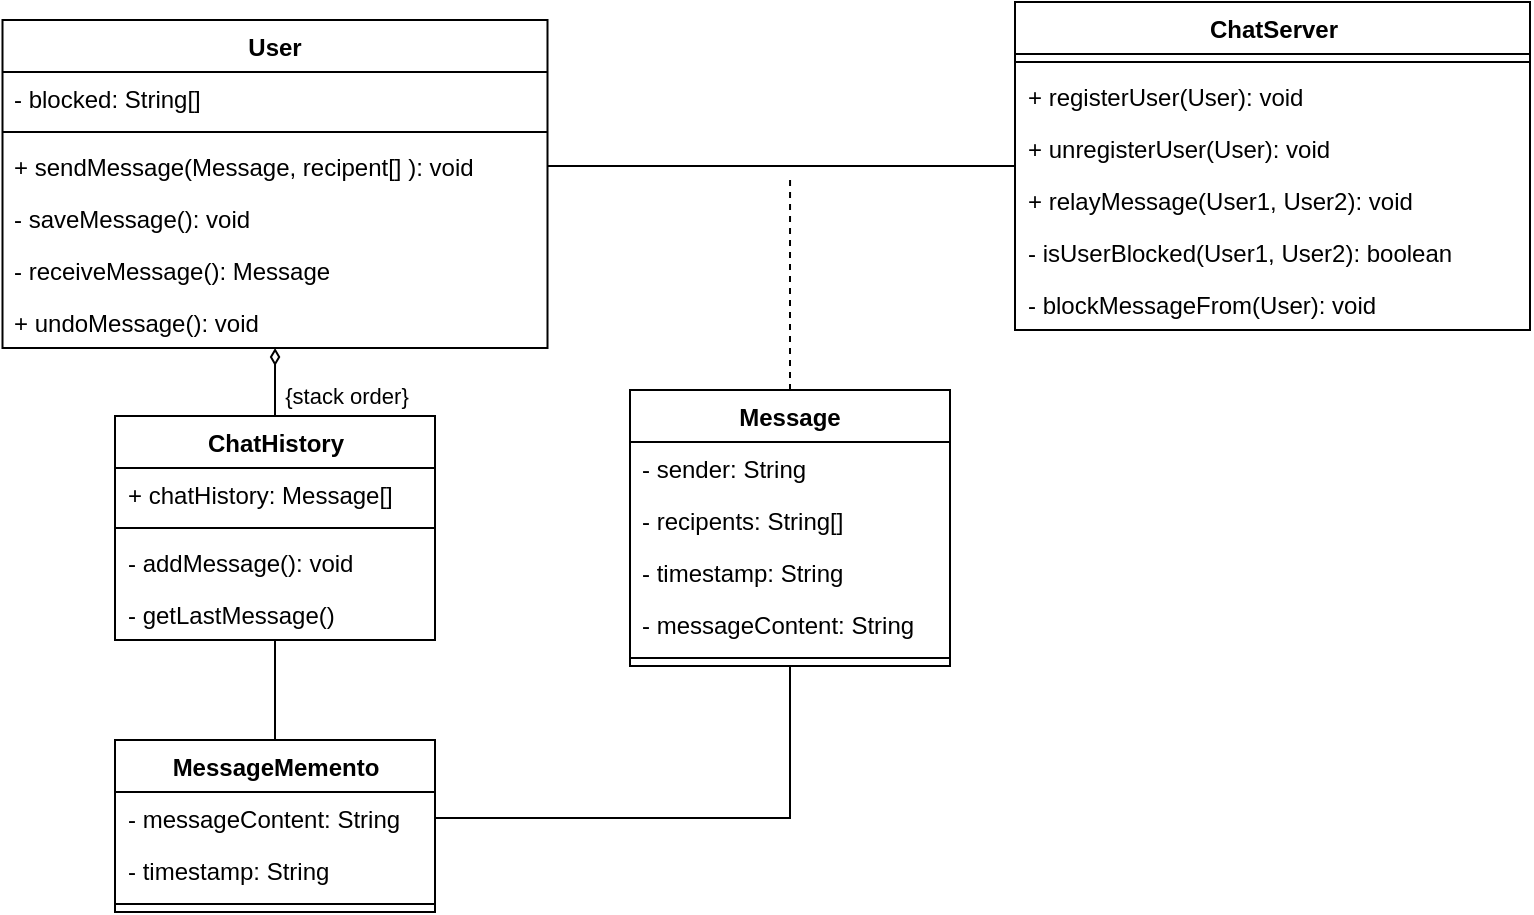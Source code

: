 <mxfile version="24.1.0" type="device">
  <diagram name="Page-1" id="klUq8CB1SQVZeFa8qPeX">
    <mxGraphModel dx="941" dy="581" grid="1" gridSize="10" guides="1" tooltips="1" connect="1" arrows="1" fold="1" page="1" pageScale="1" pageWidth="850" pageHeight="1100" math="0" shadow="0">
      <root>
        <mxCell id="0" />
        <mxCell id="1" parent="0" />
        <mxCell id="Eaxw66V0_CP0recbXgPF-50" style="edgeStyle=orthogonalEdgeStyle;rounded=0;orthogonalLoop=1;jettySize=auto;html=1;exitX=0.5;exitY=0;exitDx=0;exitDy=0;strokeColor=default;align=center;verticalAlign=middle;fontFamily=Helvetica;fontSize=11;fontColor=default;labelBackgroundColor=default;endArrow=none;endFill=0;dashed=1;" edge="1" parent="1" source="Eaxw66V0_CP0recbXgPF-1">
          <mxGeometry relative="1" as="geometry">
            <mxPoint x="570.034" y="320.0" as="targetPoint" />
          </mxGeometry>
        </mxCell>
        <mxCell id="Eaxw66V0_CP0recbXgPF-51" style="edgeStyle=orthogonalEdgeStyle;rounded=0;orthogonalLoop=1;jettySize=auto;html=1;exitX=0.5;exitY=1;exitDx=0;exitDy=0;strokeColor=default;align=center;verticalAlign=middle;fontFamily=Helvetica;fontSize=11;fontColor=default;labelBackgroundColor=default;endArrow=none;endFill=0;entryX=1;entryY=0.5;entryDx=0;entryDy=0;" edge="1" parent="1" source="Eaxw66V0_CP0recbXgPF-1" target="Eaxw66V0_CP0recbXgPF-31">
          <mxGeometry relative="1" as="geometry">
            <Array as="points">
              <mxPoint x="570" y="639" />
            </Array>
          </mxGeometry>
        </mxCell>
        <mxCell id="Eaxw66V0_CP0recbXgPF-1" value="Message" style="swimlane;fontStyle=1;align=center;verticalAlign=top;childLayout=stackLayout;horizontal=1;startSize=26;horizontalStack=0;resizeParent=1;resizeParentMax=0;resizeLast=0;collapsible=1;marginBottom=0;whiteSpace=wrap;html=1;" vertex="1" parent="1">
          <mxGeometry x="490" y="425" width="160" height="138" as="geometry" />
        </mxCell>
        <mxCell id="Eaxw66V0_CP0recbXgPF-2" value="- sender: String" style="text;strokeColor=none;fillColor=none;align=left;verticalAlign=top;spacingLeft=4;spacingRight=4;overflow=hidden;rotatable=0;points=[[0,0.5],[1,0.5]];portConstraint=eastwest;whiteSpace=wrap;html=1;" vertex="1" parent="Eaxw66V0_CP0recbXgPF-1">
          <mxGeometry y="26" width="160" height="26" as="geometry" />
        </mxCell>
        <mxCell id="Eaxw66V0_CP0recbXgPF-5" value="- recipents: String[]" style="text;strokeColor=none;fillColor=none;align=left;verticalAlign=top;spacingLeft=4;spacingRight=4;overflow=hidden;rotatable=0;points=[[0,0.5],[1,0.5]];portConstraint=eastwest;whiteSpace=wrap;html=1;" vertex="1" parent="Eaxw66V0_CP0recbXgPF-1">
          <mxGeometry y="52" width="160" height="26" as="geometry" />
        </mxCell>
        <mxCell id="Eaxw66V0_CP0recbXgPF-7" value="- timestamp: String" style="text;strokeColor=none;fillColor=none;align=left;verticalAlign=top;spacingLeft=4;spacingRight=4;overflow=hidden;rotatable=0;points=[[0,0.5],[1,0.5]];portConstraint=eastwest;whiteSpace=wrap;html=1;" vertex="1" parent="Eaxw66V0_CP0recbXgPF-1">
          <mxGeometry y="78" width="160" height="26" as="geometry" />
        </mxCell>
        <mxCell id="Eaxw66V0_CP0recbXgPF-8" value="- messageContent: String" style="text;strokeColor=none;fillColor=none;align=left;verticalAlign=top;spacingLeft=4;spacingRight=4;overflow=hidden;rotatable=0;points=[[0,0.5],[1,0.5]];portConstraint=eastwest;whiteSpace=wrap;html=1;" vertex="1" parent="Eaxw66V0_CP0recbXgPF-1">
          <mxGeometry y="104" width="160" height="26" as="geometry" />
        </mxCell>
        <mxCell id="Eaxw66V0_CP0recbXgPF-3" value="" style="line;strokeWidth=1;fillColor=none;align=left;verticalAlign=middle;spacingTop=-1;spacingLeft=3;spacingRight=3;rotatable=0;labelPosition=right;points=[];portConstraint=eastwest;strokeColor=inherit;" vertex="1" parent="Eaxw66V0_CP0recbXgPF-1">
          <mxGeometry y="130" width="160" height="8" as="geometry" />
        </mxCell>
        <mxCell id="Eaxw66V0_CP0recbXgPF-10" value="User" style="swimlane;fontStyle=1;align=center;verticalAlign=top;childLayout=stackLayout;horizontal=1;startSize=26;horizontalStack=0;resizeParent=1;resizeParentMax=0;resizeLast=0;collapsible=1;marginBottom=0;whiteSpace=wrap;html=1;" vertex="1" parent="1">
          <mxGeometry x="176.25" y="240" width="272.5" height="164" as="geometry" />
        </mxCell>
        <mxCell id="Eaxw66V0_CP0recbXgPF-11" value="- blocked: String[]" style="text;strokeColor=none;fillColor=none;align=left;verticalAlign=top;spacingLeft=4;spacingRight=4;overflow=hidden;rotatable=0;points=[[0,0.5],[1,0.5]];portConstraint=eastwest;whiteSpace=wrap;html=1;" vertex="1" parent="Eaxw66V0_CP0recbXgPF-10">
          <mxGeometry y="26" width="272.5" height="26" as="geometry" />
        </mxCell>
        <mxCell id="Eaxw66V0_CP0recbXgPF-12" value="" style="line;strokeWidth=1;fillColor=none;align=left;verticalAlign=middle;spacingTop=-1;spacingLeft=3;spacingRight=3;rotatable=0;labelPosition=right;points=[];portConstraint=eastwest;strokeColor=inherit;" vertex="1" parent="Eaxw66V0_CP0recbXgPF-10">
          <mxGeometry y="52" width="272.5" height="8" as="geometry" />
        </mxCell>
        <mxCell id="Eaxw66V0_CP0recbXgPF-13" value="+ sendMessage(Message, recipent[] ): void" style="text;strokeColor=none;fillColor=none;align=left;verticalAlign=top;spacingLeft=4;spacingRight=4;overflow=hidden;rotatable=0;points=[[0,0.5],[1,0.5]];portConstraint=eastwest;whiteSpace=wrap;html=1;" vertex="1" parent="Eaxw66V0_CP0recbXgPF-10">
          <mxGeometry y="60" width="272.5" height="26" as="geometry" />
        </mxCell>
        <mxCell id="Eaxw66V0_CP0recbXgPF-45" value="- saveMessage(): void" style="text;strokeColor=none;fillColor=none;align=left;verticalAlign=top;spacingLeft=4;spacingRight=4;overflow=hidden;rotatable=0;points=[[0,0.5],[1,0.5]];portConstraint=eastwest;whiteSpace=wrap;html=1;" vertex="1" parent="Eaxw66V0_CP0recbXgPF-10">
          <mxGeometry y="86" width="272.5" height="26" as="geometry" />
        </mxCell>
        <mxCell id="Eaxw66V0_CP0recbXgPF-14" value="- receiveMessage(): Message" style="text;strokeColor=none;fillColor=none;align=left;verticalAlign=top;spacingLeft=4;spacingRight=4;overflow=hidden;rotatable=0;points=[[0,0.5],[1,0.5]];portConstraint=eastwest;whiteSpace=wrap;html=1;" vertex="1" parent="Eaxw66V0_CP0recbXgPF-10">
          <mxGeometry y="112" width="272.5" height="26" as="geometry" />
        </mxCell>
        <mxCell id="Eaxw66V0_CP0recbXgPF-15" value="+ undoMessage(): void" style="text;strokeColor=none;fillColor=none;align=left;verticalAlign=top;spacingLeft=4;spacingRight=4;overflow=hidden;rotatable=0;points=[[0,0.5],[1,0.5]];portConstraint=eastwest;whiteSpace=wrap;html=1;" vertex="1" parent="Eaxw66V0_CP0recbXgPF-10">
          <mxGeometry y="138" width="272.5" height="26" as="geometry" />
        </mxCell>
        <mxCell id="Eaxw66V0_CP0recbXgPF-16" value="ChatServer" style="swimlane;fontStyle=1;align=center;verticalAlign=top;childLayout=stackLayout;horizontal=1;startSize=26;horizontalStack=0;resizeParent=1;resizeParentMax=0;resizeLast=0;collapsible=1;marginBottom=0;whiteSpace=wrap;html=1;" vertex="1" parent="1">
          <mxGeometry x="682.5" y="231" width="257.5" height="164" as="geometry" />
        </mxCell>
        <mxCell id="Eaxw66V0_CP0recbXgPF-18" value="" style="line;strokeWidth=1;fillColor=none;align=left;verticalAlign=middle;spacingTop=-1;spacingLeft=3;spacingRight=3;rotatable=0;labelPosition=right;points=[];portConstraint=eastwest;strokeColor=inherit;" vertex="1" parent="Eaxw66V0_CP0recbXgPF-16">
          <mxGeometry y="26" width="257.5" height="8" as="geometry" />
        </mxCell>
        <mxCell id="Eaxw66V0_CP0recbXgPF-19" value="+ registerUser(User): void" style="text;strokeColor=none;fillColor=none;align=left;verticalAlign=top;spacingLeft=4;spacingRight=4;overflow=hidden;rotatable=0;points=[[0,0.5],[1,0.5]];portConstraint=eastwest;whiteSpace=wrap;html=1;" vertex="1" parent="Eaxw66V0_CP0recbXgPF-16">
          <mxGeometry y="34" width="257.5" height="26" as="geometry" />
        </mxCell>
        <mxCell id="Eaxw66V0_CP0recbXgPF-21" value="+ unregisterUser(User): void" style="text;strokeColor=none;fillColor=none;align=left;verticalAlign=top;spacingLeft=4;spacingRight=4;overflow=hidden;rotatable=0;points=[[0,0.5],[1,0.5]];portConstraint=eastwest;whiteSpace=wrap;html=1;" vertex="1" parent="Eaxw66V0_CP0recbXgPF-16">
          <mxGeometry y="60" width="257.5" height="26" as="geometry" />
        </mxCell>
        <mxCell id="Eaxw66V0_CP0recbXgPF-22" value="+ relayMessage(User1, User2): void" style="text;strokeColor=none;fillColor=none;align=left;verticalAlign=top;spacingLeft=4;spacingRight=4;overflow=hidden;rotatable=0;points=[[0,0.5],[1,0.5]];portConstraint=eastwest;whiteSpace=wrap;html=1;" vertex="1" parent="Eaxw66V0_CP0recbXgPF-16">
          <mxGeometry y="86" width="257.5" height="26" as="geometry" />
        </mxCell>
        <mxCell id="Eaxw66V0_CP0recbXgPF-46" value="- isUserBlocked(User1, User2): boolean" style="text;strokeColor=none;fillColor=none;align=left;verticalAlign=top;spacingLeft=4;spacingRight=4;overflow=hidden;rotatable=0;points=[[0,0.5],[1,0.5]];portConstraint=eastwest;whiteSpace=wrap;html=1;" vertex="1" parent="Eaxw66V0_CP0recbXgPF-16">
          <mxGeometry y="112" width="257.5" height="26" as="geometry" />
        </mxCell>
        <mxCell id="Eaxw66V0_CP0recbXgPF-23" value="- blockMessageFrom(User): void" style="text;strokeColor=none;fillColor=none;align=left;verticalAlign=top;spacingLeft=4;spacingRight=4;overflow=hidden;rotatable=0;points=[[0,0.5],[1,0.5]];portConstraint=eastwest;whiteSpace=wrap;html=1;" vertex="1" parent="Eaxw66V0_CP0recbXgPF-16">
          <mxGeometry y="138" width="257.5" height="26" as="geometry" />
        </mxCell>
        <mxCell id="Eaxw66V0_CP0recbXgPF-44" style="edgeStyle=orthogonalEdgeStyle;rounded=0;orthogonalLoop=1;jettySize=auto;html=1;exitX=0.5;exitY=0;exitDx=0;exitDy=0;strokeColor=default;align=center;verticalAlign=middle;fontFamily=Helvetica;fontSize=11;fontColor=default;labelBackgroundColor=default;endArrow=diamondThin;endFill=0;" edge="1" parent="1" source="Eaxw66V0_CP0recbXgPF-25" target="Eaxw66V0_CP0recbXgPF-10">
          <mxGeometry relative="1" as="geometry" />
        </mxCell>
        <mxCell id="Eaxw66V0_CP0recbXgPF-25" value="ChatHistory" style="swimlane;fontStyle=1;align=center;verticalAlign=top;childLayout=stackLayout;horizontal=1;startSize=26;horizontalStack=0;resizeParent=1;resizeParentMax=0;resizeLast=0;collapsible=1;marginBottom=0;whiteSpace=wrap;html=1;" vertex="1" parent="1">
          <mxGeometry x="232.5" y="438" width="160" height="112" as="geometry" />
        </mxCell>
        <mxCell id="Eaxw66V0_CP0recbXgPF-26" value="+ chatHistory: Message[]" style="text;strokeColor=none;fillColor=none;align=left;verticalAlign=top;spacingLeft=4;spacingRight=4;overflow=hidden;rotatable=0;points=[[0,0.5],[1,0.5]];portConstraint=eastwest;whiteSpace=wrap;html=1;" vertex="1" parent="Eaxw66V0_CP0recbXgPF-25">
          <mxGeometry y="26" width="160" height="26" as="geometry" />
        </mxCell>
        <mxCell id="Eaxw66V0_CP0recbXgPF-27" value="" style="line;strokeWidth=1;fillColor=none;align=left;verticalAlign=middle;spacingTop=-1;spacingLeft=3;spacingRight=3;rotatable=0;labelPosition=right;points=[];portConstraint=eastwest;strokeColor=inherit;" vertex="1" parent="Eaxw66V0_CP0recbXgPF-25">
          <mxGeometry y="52" width="160" height="8" as="geometry" />
        </mxCell>
        <mxCell id="Eaxw66V0_CP0recbXgPF-28" value="- addMessage(): void" style="text;strokeColor=none;fillColor=none;align=left;verticalAlign=top;spacingLeft=4;spacingRight=4;overflow=hidden;rotatable=0;points=[[0,0.5],[1,0.5]];portConstraint=eastwest;whiteSpace=wrap;html=1;" vertex="1" parent="Eaxw66V0_CP0recbXgPF-25">
          <mxGeometry y="60" width="160" height="26" as="geometry" />
        </mxCell>
        <mxCell id="Eaxw66V0_CP0recbXgPF-29" value="- getLastMessage()" style="text;strokeColor=none;fillColor=none;align=left;verticalAlign=top;spacingLeft=4;spacingRight=4;overflow=hidden;rotatable=0;points=[[0,0.5],[1,0.5]];portConstraint=eastwest;whiteSpace=wrap;html=1;" vertex="1" parent="Eaxw66V0_CP0recbXgPF-25">
          <mxGeometry y="86" width="160" height="26" as="geometry" />
        </mxCell>
        <mxCell id="Eaxw66V0_CP0recbXgPF-52" style="edgeStyle=orthogonalEdgeStyle;rounded=0;orthogonalLoop=1;jettySize=auto;html=1;exitX=0.5;exitY=0;exitDx=0;exitDy=0;strokeColor=default;align=center;verticalAlign=middle;fontFamily=Helvetica;fontSize=11;fontColor=default;labelBackgroundColor=default;endArrow=none;endFill=0;" edge="1" parent="1" source="Eaxw66V0_CP0recbXgPF-30" target="Eaxw66V0_CP0recbXgPF-25">
          <mxGeometry relative="1" as="geometry" />
        </mxCell>
        <mxCell id="Eaxw66V0_CP0recbXgPF-30" value="MessageMemento" style="swimlane;fontStyle=1;align=center;verticalAlign=top;childLayout=stackLayout;horizontal=1;startSize=26;horizontalStack=0;resizeParent=1;resizeParentMax=0;resizeLast=0;collapsible=1;marginBottom=0;whiteSpace=wrap;html=1;" vertex="1" parent="1">
          <mxGeometry x="232.5" y="600" width="160" height="86" as="geometry" />
        </mxCell>
        <mxCell id="Eaxw66V0_CP0recbXgPF-31" value="- messageContent: String" style="text;strokeColor=none;fillColor=none;align=left;verticalAlign=top;spacingLeft=4;spacingRight=4;overflow=hidden;rotatable=0;points=[[0,0.5],[1,0.5]];portConstraint=eastwest;whiteSpace=wrap;html=1;" vertex="1" parent="Eaxw66V0_CP0recbXgPF-30">
          <mxGeometry y="26" width="160" height="26" as="geometry" />
        </mxCell>
        <mxCell id="Eaxw66V0_CP0recbXgPF-35" value="- timestamp: String" style="text;strokeColor=none;fillColor=none;align=left;verticalAlign=top;spacingLeft=4;spacingRight=4;overflow=hidden;rotatable=0;points=[[0,0.5],[1,0.5]];portConstraint=eastwest;whiteSpace=wrap;html=1;" vertex="1" parent="Eaxw66V0_CP0recbXgPF-30">
          <mxGeometry y="52" width="160" height="26" as="geometry" />
        </mxCell>
        <mxCell id="Eaxw66V0_CP0recbXgPF-32" value="" style="line;strokeWidth=1;fillColor=none;align=left;verticalAlign=middle;spacingTop=-1;spacingLeft=3;spacingRight=3;rotatable=0;labelPosition=right;points=[];portConstraint=eastwest;strokeColor=inherit;" vertex="1" parent="Eaxw66V0_CP0recbXgPF-30">
          <mxGeometry y="78" width="160" height="8" as="geometry" />
        </mxCell>
        <mxCell id="Eaxw66V0_CP0recbXgPF-36" style="edgeStyle=orthogonalEdgeStyle;rounded=0;orthogonalLoop=1;jettySize=auto;html=1;exitX=1;exitY=0.5;exitDx=0;exitDy=0;endArrow=none;endFill=0;" edge="1" parent="1" source="Eaxw66V0_CP0recbXgPF-13" target="Eaxw66V0_CP0recbXgPF-16">
          <mxGeometry relative="1" as="geometry" />
        </mxCell>
        <mxCell id="Eaxw66V0_CP0recbXgPF-47" value="{stack order}" style="text;html=1;align=center;verticalAlign=middle;resizable=0;points=[];autosize=1;strokeColor=none;fillColor=none;fontFamily=Helvetica;fontSize=11;fontColor=default;labelBackgroundColor=default;" vertex="1" parent="1">
          <mxGeometry x="302.5" y="413" width="90" height="30" as="geometry" />
        </mxCell>
      </root>
    </mxGraphModel>
  </diagram>
</mxfile>
